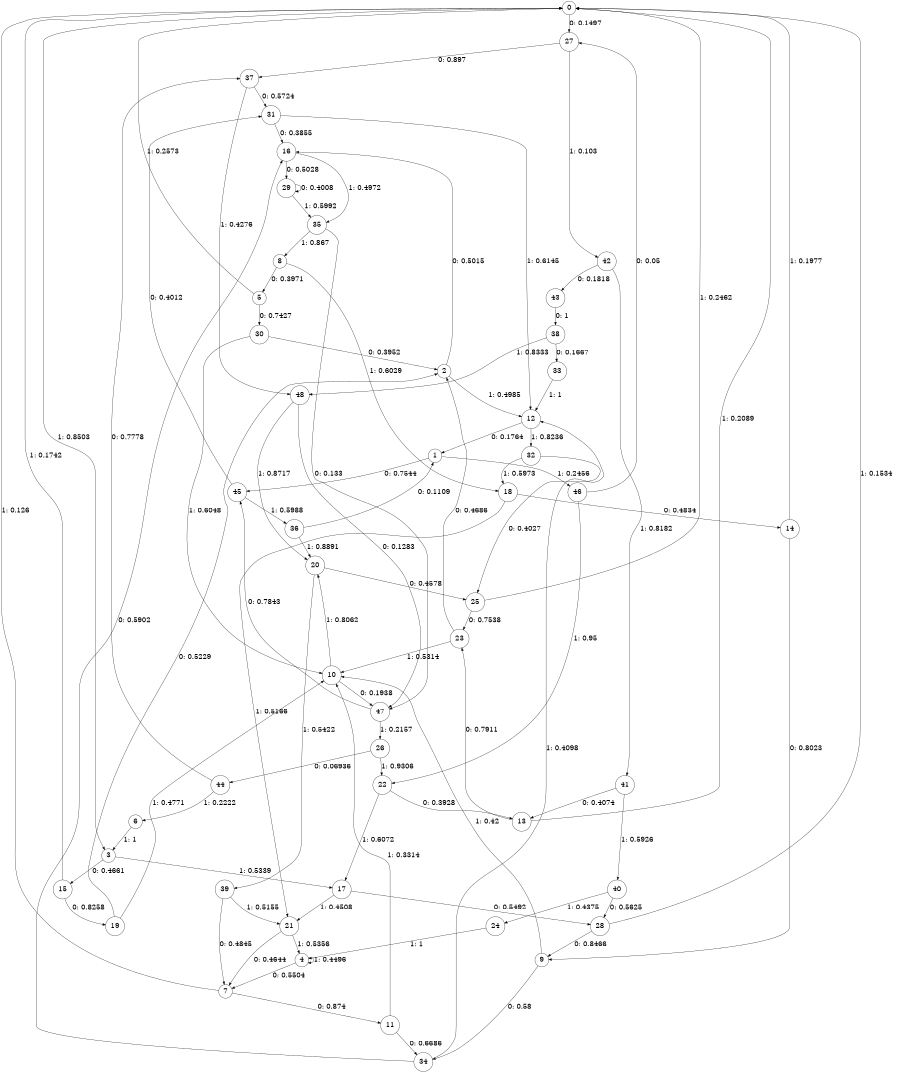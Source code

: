 digraph "ch1faceL9" {
size = "6,8.5";
ratio = "fill";
node [shape = circle];
node [fontsize = 24];
edge [fontsize = 24];
0 -> 27 [label = "0: 0.1497   "];
0 -> 3 [label = "1: 0.8503   "];
1 -> 45 [label = "0: 0.7544   "];
1 -> 46 [label = "1: 0.2456   "];
2 -> 16 [label = "0: 0.5015   "];
2 -> 12 [label = "1: 0.4985   "];
3 -> 15 [label = "0: 0.4661   "];
3 -> 17 [label = "1: 0.5339   "];
4 -> 7 [label = "0: 0.5504   "];
4 -> 4 [label = "1: 0.4496   "];
5 -> 30 [label = "0: 0.7427   "];
5 -> 0 [label = "1: 0.2573   "];
6 -> 3 [label = "1: 1        "];
7 -> 11 [label = "0: 0.874    "];
7 -> 0 [label = "1: 0.126    "];
8 -> 5 [label = "0: 0.3971   "];
8 -> 18 [label = "1: 0.6029   "];
9 -> 34 [label = "0: 0.58     "];
9 -> 10 [label = "1: 0.42     "];
10 -> 47 [label = "0: 0.1938   "];
10 -> 20 [label = "1: 0.8062   "];
11 -> 34 [label = "0: 0.6686   "];
11 -> 10 [label = "1: 0.3314   "];
12 -> 1 [label = "0: 0.1764   "];
12 -> 32 [label = "1: 0.8236   "];
13 -> 23 [label = "0: 0.7911   "];
13 -> 0 [label = "1: 0.2089   "];
14 -> 9 [label = "0: 0.8023   "];
14 -> 0 [label = "1: 0.1977   "];
15 -> 19 [label = "0: 0.8258   "];
15 -> 0 [label = "1: 0.1742   "];
16 -> 29 [label = "0: 0.5028   "];
16 -> 35 [label = "1: 0.4972   "];
17 -> 28 [label = "0: 0.5492   "];
17 -> 21 [label = "1: 0.4508   "];
18 -> 14 [label = "0: 0.4834   "];
18 -> 21 [label = "1: 0.5166   "];
19 -> 2 [label = "0: 0.5229   "];
19 -> 10 [label = "1: 0.4771   "];
20 -> 25 [label = "0: 0.4578   "];
20 -> 39 [label = "1: 0.5422   "];
21 -> 7 [label = "0: 0.4644   "];
21 -> 4 [label = "1: 0.5356   "];
22 -> 13 [label = "0: 0.3928   "];
22 -> 17 [label = "1: 0.6072   "];
23 -> 2 [label = "0: 0.4686   "];
23 -> 10 [label = "1: 0.5314   "];
24 -> 4 [label = "1: 1        "];
25 -> 23 [label = "0: 0.7538   "];
25 -> 0 [label = "1: 0.2462   "];
26 -> 44 [label = "0: 0.06936  "];
26 -> 22 [label = "1: 0.9306   "];
27 -> 37 [label = "0: 0.897    "];
27 -> 42 [label = "1: 0.103    "];
28 -> 9 [label = "0: 0.8466   "];
28 -> 0 [label = "1: 0.1534   "];
29 -> 29 [label = "0: 0.4008   "];
29 -> 35 [label = "1: 0.5992   "];
30 -> 2 [label = "0: 0.3952   "];
30 -> 10 [label = "1: 0.6048   "];
31 -> 16 [label = "0: 0.3855   "];
31 -> 12 [label = "1: 0.6145   "];
32 -> 25 [label = "0: 0.4027   "];
32 -> 18 [label = "1: 0.5973   "];
33 -> 12 [label = "1: 1        "];
34 -> 16 [label = "0: 0.5902   "];
34 -> 12 [label = "1: 0.4098   "];
35 -> 47 [label = "0: 0.133    "];
35 -> 8 [label = "1: 0.867    "];
36 -> 1 [label = "0: 0.1109   "];
36 -> 20 [label = "1: 0.8891   "];
37 -> 31 [label = "0: 0.5724   "];
37 -> 48 [label = "1: 0.4276   "];
38 -> 33 [label = "0: 0.1667   "];
38 -> 48 [label = "1: 0.8333   "];
39 -> 7 [label = "0: 0.4845   "];
39 -> 21 [label = "1: 0.5155   "];
40 -> 28 [label = "0: 0.5625   "];
40 -> 24 [label = "1: 0.4375   "];
41 -> 13 [label = "0: 0.4074   "];
41 -> 40 [label = "1: 0.5926   "];
42 -> 43 [label = "0: 0.1818   "];
42 -> 41 [label = "1: 0.8182   "];
43 -> 38 [label = "0: 1        "];
44 -> 37 [label = "0: 0.7778   "];
44 -> 6 [label = "1: 0.2222   "];
45 -> 31 [label = "0: 0.4012   "];
45 -> 36 [label = "1: 0.5988   "];
46 -> 27 [label = "0: 0.05     "];
46 -> 22 [label = "1: 0.95     "];
47 -> 45 [label = "0: 0.7843   "];
47 -> 26 [label = "1: 0.2157   "];
48 -> 47 [label = "0: 0.1283   "];
48 -> 20 [label = "1: 0.8717   "];
}